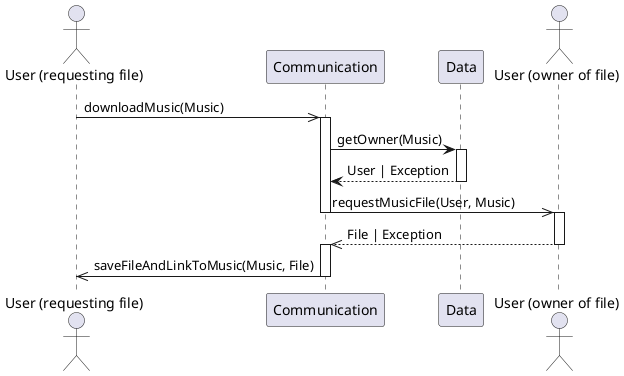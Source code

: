 @startuml Download Music (server side)
actor "User (requesting file)" as User1
participant Communication
participant Data
actor "User (owner of file)" as User2

User1 ->> Communication : downloadMusic(Music)
activate Communication

Communication -> Data : getOwner(Music)
activate Data

Data --> Communication : User | Exception
deactivate Data

Communication ->> User2 : requestMusicFile(User, Music)
deactivate Communication
activate User2

User2 -->> Communication : File | Exception
deactivate User2
activate Communication

Communication ->> User1 : saveFileAndLinkToMusic(Music, File)
deactivate Communication

@enduml